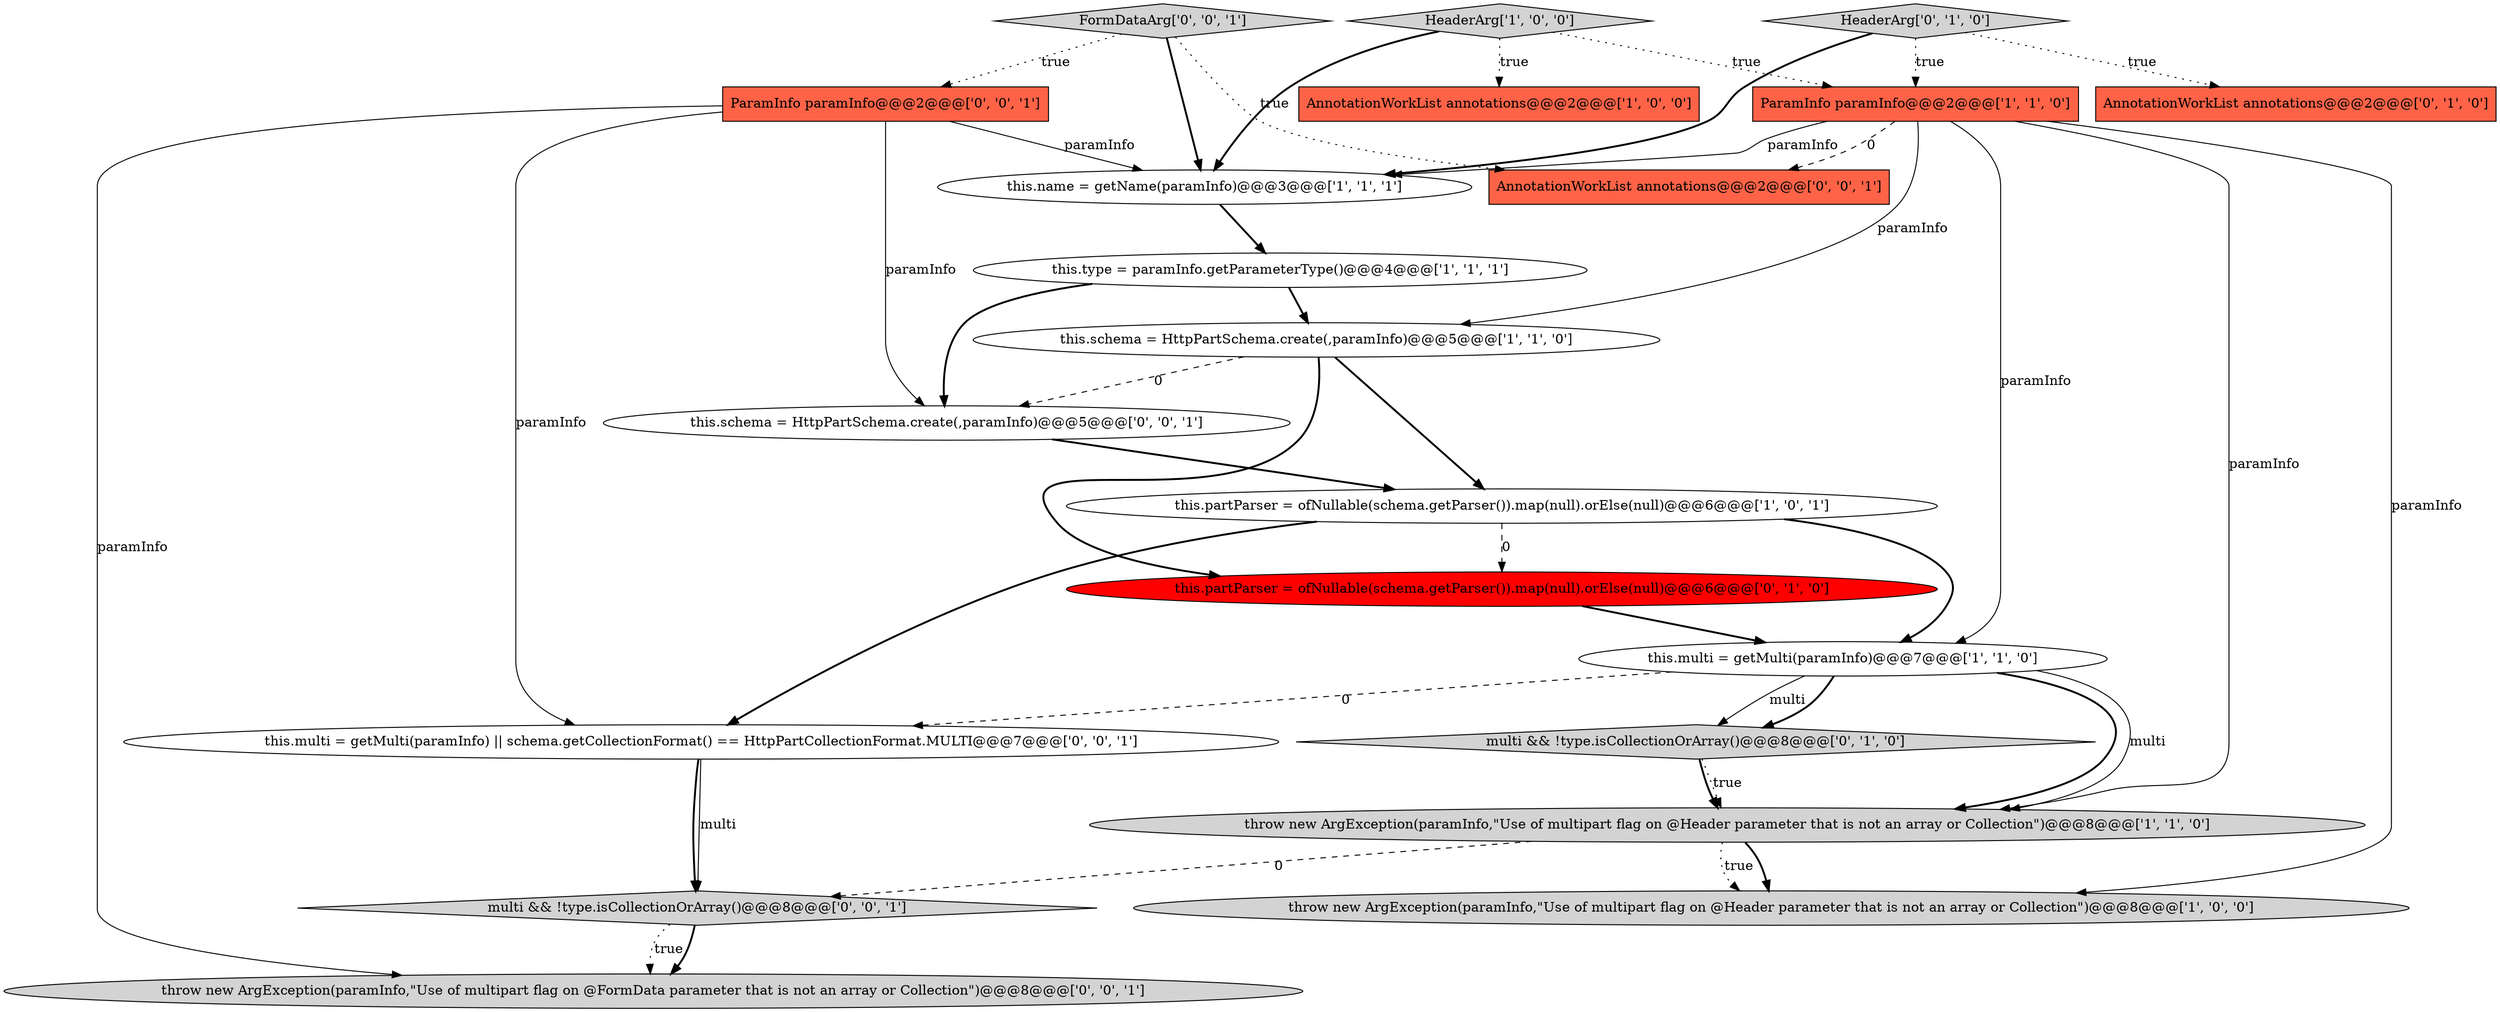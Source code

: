 digraph {
6 [style = filled, label = "throw new ArgException(paramInfo,\"Use of multipart flag on @Header parameter that is not an array or Collection\")@@@8@@@['1', '1', '0']", fillcolor = lightgray, shape = ellipse image = "AAA0AAABBB1BBB"];
18 [style = filled, label = "this.multi = getMulti(paramInfo) || schema.getCollectionFormat() == HttpPartCollectionFormat.MULTI@@@7@@@['0', '0', '1']", fillcolor = white, shape = ellipse image = "AAA0AAABBB3BBB"];
4 [style = filled, label = "this.multi = getMulti(paramInfo)@@@7@@@['1', '1', '0']", fillcolor = white, shape = ellipse image = "AAA0AAABBB1BBB"];
1 [style = filled, label = "this.type = paramInfo.getParameterType()@@@4@@@['1', '1', '1']", fillcolor = white, shape = ellipse image = "AAA0AAABBB1BBB"];
0 [style = filled, label = "this.name = getName(paramInfo)@@@3@@@['1', '1', '1']", fillcolor = white, shape = ellipse image = "AAA0AAABBB1BBB"];
10 [style = filled, label = "AnnotationWorkList annotations@@@2@@@['0', '1', '0']", fillcolor = tomato, shape = box image = "AAA0AAABBB2BBB"];
17 [style = filled, label = "AnnotationWorkList annotations@@@2@@@['0', '0', '1']", fillcolor = tomato, shape = box image = "AAA0AAABBB3BBB"];
11 [style = filled, label = "multi && !type.isCollectionOrArray()@@@8@@@['0', '1', '0']", fillcolor = lightgray, shape = diamond image = "AAA0AAABBB2BBB"];
5 [style = filled, label = "throw new ArgException(paramInfo,\"Use of multipart flag on @Header parameter that is not an array or Collection\")@@@8@@@['1', '0', '0']", fillcolor = lightgray, shape = ellipse image = "AAA0AAABBB1BBB"];
12 [style = filled, label = "HeaderArg['0', '1', '0']", fillcolor = lightgray, shape = diamond image = "AAA0AAABBB2BBB"];
16 [style = filled, label = "this.schema = HttpPartSchema.create(,paramInfo)@@@5@@@['0', '0', '1']", fillcolor = white, shape = ellipse image = "AAA0AAABBB3BBB"];
9 [style = filled, label = "this.partParser = ofNullable(schema.getParser()).map(null).orElse(null)@@@6@@@['1', '0', '1']", fillcolor = white, shape = ellipse image = "AAA0AAABBB1BBB"];
7 [style = filled, label = "ParamInfo paramInfo@@@2@@@['1', '1', '0']", fillcolor = tomato, shape = box image = "AAA0AAABBB1BBB"];
13 [style = filled, label = "this.partParser = ofNullable(schema.getParser()).map(null).orElse(null)@@@6@@@['0', '1', '0']", fillcolor = red, shape = ellipse image = "AAA1AAABBB2BBB"];
8 [style = filled, label = "this.schema = HttpPartSchema.create(,paramInfo)@@@5@@@['1', '1', '0']", fillcolor = white, shape = ellipse image = "AAA0AAABBB1BBB"];
3 [style = filled, label = "AnnotationWorkList annotations@@@2@@@['1', '0', '0']", fillcolor = tomato, shape = box image = "AAA0AAABBB1BBB"];
2 [style = filled, label = "HeaderArg['1', '0', '0']", fillcolor = lightgray, shape = diamond image = "AAA0AAABBB1BBB"];
15 [style = filled, label = "ParamInfo paramInfo@@@2@@@['0', '0', '1']", fillcolor = tomato, shape = box image = "AAA0AAABBB3BBB"];
20 [style = filled, label = "multi && !type.isCollectionOrArray()@@@8@@@['0', '0', '1']", fillcolor = lightgray, shape = diamond image = "AAA0AAABBB3BBB"];
14 [style = filled, label = "FormDataArg['0', '0', '1']", fillcolor = lightgray, shape = diamond image = "AAA0AAABBB3BBB"];
19 [style = filled, label = "throw new ArgException(paramInfo,\"Use of multipart flag on @FormData parameter that is not an array or Collection\")@@@8@@@['0', '0', '1']", fillcolor = lightgray, shape = ellipse image = "AAA0AAABBB3BBB"];
2->3 [style = dotted, label="true"];
4->18 [style = dashed, label="0"];
8->16 [style = dashed, label="0"];
4->11 [style = solid, label="multi"];
15->16 [style = solid, label="paramInfo"];
15->18 [style = solid, label="paramInfo"];
1->8 [style = bold, label=""];
4->6 [style = bold, label=""];
7->17 [style = dashed, label="0"];
6->20 [style = dashed, label="0"];
15->0 [style = solid, label="paramInfo"];
9->4 [style = bold, label=""];
11->6 [style = bold, label=""];
4->6 [style = solid, label="multi"];
12->0 [style = bold, label=""];
7->5 [style = solid, label="paramInfo"];
18->20 [style = solid, label="multi"];
14->17 [style = dotted, label="true"];
7->4 [style = solid, label="paramInfo"];
15->19 [style = solid, label="paramInfo"];
6->5 [style = bold, label=""];
18->20 [style = bold, label=""];
14->15 [style = dotted, label="true"];
2->0 [style = bold, label=""];
9->18 [style = bold, label=""];
14->0 [style = bold, label=""];
12->10 [style = dotted, label="true"];
1->16 [style = bold, label=""];
11->6 [style = dotted, label="true"];
0->1 [style = bold, label=""];
2->7 [style = dotted, label="true"];
9->13 [style = dashed, label="0"];
8->9 [style = bold, label=""];
7->8 [style = solid, label="paramInfo"];
7->6 [style = solid, label="paramInfo"];
20->19 [style = dotted, label="true"];
4->11 [style = bold, label=""];
20->19 [style = bold, label=""];
12->7 [style = dotted, label="true"];
7->0 [style = solid, label="paramInfo"];
16->9 [style = bold, label=""];
8->13 [style = bold, label=""];
6->5 [style = dotted, label="true"];
13->4 [style = bold, label=""];
}

